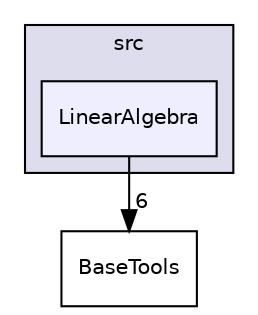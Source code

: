 digraph "LinearAlgebra" {
  compound=true
  node [ fontsize="10", fontname="Helvetica"];
  edge [ labelfontsize="10", labelfontname="Helvetica"];
  subgraph clusterdir_68267d1309a1af8e8297ef4c3efbcdba {
    graph [ bgcolor="#ddddee", pencolor="black", label="src" fontname="Helvetica", fontsize="10", URL="dir_68267d1309a1af8e8297ef4c3efbcdba.html"]
  dir_c94985346abed7ff4a0fc6d539290e1f [shape=box, label="LinearAlgebra", style="filled", fillcolor="#eeeeff", pencolor="black", URL="dir_c94985346abed7ff4a0fc6d539290e1f.html"];
  }
  dir_8770f64541b318d49b694ffa097d90bc [shape=box label="BaseTools" URL="dir_8770f64541b318d49b694ffa097d90bc.html"];
  dir_c94985346abed7ff4a0fc6d539290e1f->dir_8770f64541b318d49b694ffa097d90bc [headlabel="6", labeldistance=1.5 headhref="dir_000006_000003.html"];
}

